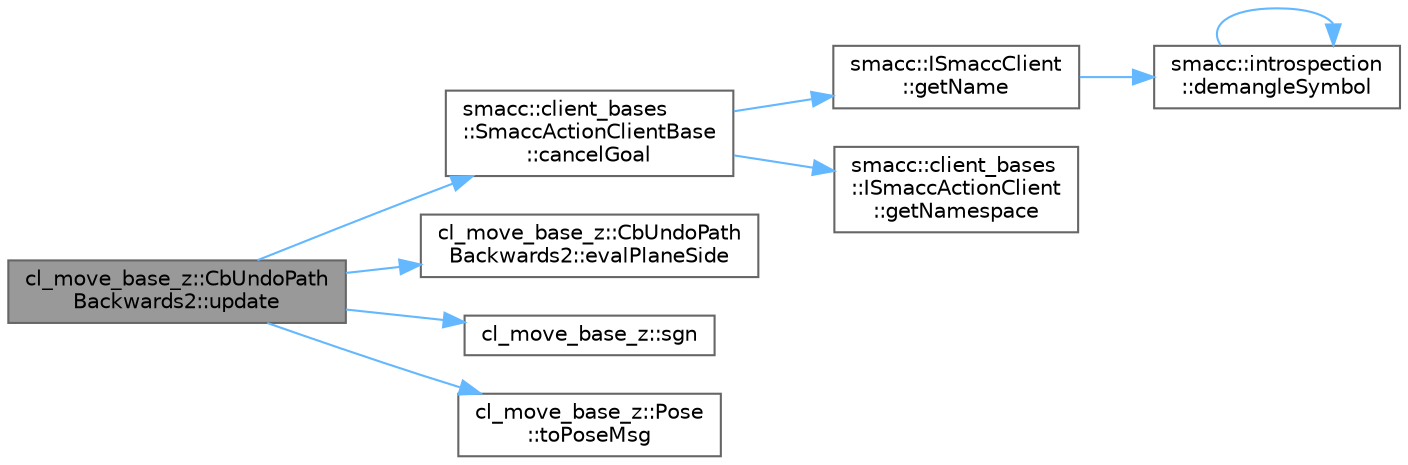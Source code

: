 digraph "cl_move_base_z::CbUndoPathBackwards2::update"
{
 // LATEX_PDF_SIZE
  bgcolor="transparent";
  edge [fontname=Helvetica,fontsize=10,labelfontname=Helvetica,labelfontsize=10];
  node [fontname=Helvetica,fontsize=10,shape=box,height=0.2,width=0.4];
  rankdir="LR";
  Node1 [label="cl_move_base_z::CbUndoPath\lBackwards2::update",height=0.2,width=0.4,color="gray40", fillcolor="grey60", style="filled", fontcolor="black",tooltip=" "];
  Node1 -> Node2 [color="steelblue1",style="solid"];
  Node2 [label="smacc::client_bases\l::SmaccActionClientBase\l::cancelGoal",height=0.2,width=0.4,color="grey40", fillcolor="white", style="filled",URL="$classsmacc_1_1client__bases_1_1SmaccActionClientBase.html#aedeaf9704b73bf05b5522f7250416c9a",tooltip=" "];
  Node2 -> Node3 [color="steelblue1",style="solid"];
  Node3 [label="smacc::ISmaccClient\l::getName",height=0.2,width=0.4,color="grey40", fillcolor="white", style="filled",URL="$classsmacc_1_1ISmaccClient.html#a8c3ce19f182e71909c5dc6263d25be69",tooltip=" "];
  Node3 -> Node4 [color="steelblue1",style="solid"];
  Node4 [label="smacc::introspection\l::demangleSymbol",height=0.2,width=0.4,color="grey40", fillcolor="white", style="filled",URL="$namespacesmacc_1_1introspection.html#aa9158a0ff0cfe83a59877e6af7d7f873",tooltip=" "];
  Node4 -> Node4 [color="steelblue1",style="solid"];
  Node2 -> Node5 [color="steelblue1",style="solid"];
  Node5 [label="smacc::client_bases\l::ISmaccActionClient\l::getNamespace",height=0.2,width=0.4,color="grey40", fillcolor="white", style="filled",URL="$classsmacc_1_1client__bases_1_1ISmaccActionClient.html#af7e68149691fe6c9284f6f80c19932d8",tooltip=" "];
  Node1 -> Node6 [color="steelblue1",style="solid"];
  Node6 [label="cl_move_base_z::CbUndoPath\lBackwards2::evalPlaneSide",height=0.2,width=0.4,color="grey40", fillcolor="white", style="filled",URL="$classcl__move__base__z_1_1CbUndoPathBackwards2.html#a20b9a6799b0484810b0319f5a97d020e",tooltip=" "];
  Node1 -> Node7 [color="steelblue1",style="solid"];
  Node7 [label="cl_move_base_z::sgn",height=0.2,width=0.4,color="grey40", fillcolor="white", style="filled",URL="$namespacecl__move__base__z.html#ae144a2fabd00ba70fdc8099878cb3dac",tooltip=" "];
  Node1 -> Node8 [color="steelblue1",style="solid"];
  Node8 [label="cl_move_base_z::Pose\l::toPoseMsg",height=0.2,width=0.4,color="grey40", fillcolor="white", style="filled",URL="$classcl__move__base__z_1_1Pose.html#a9faf8c6b437ff6b19c8bddd692908dca",tooltip=" "];
}

